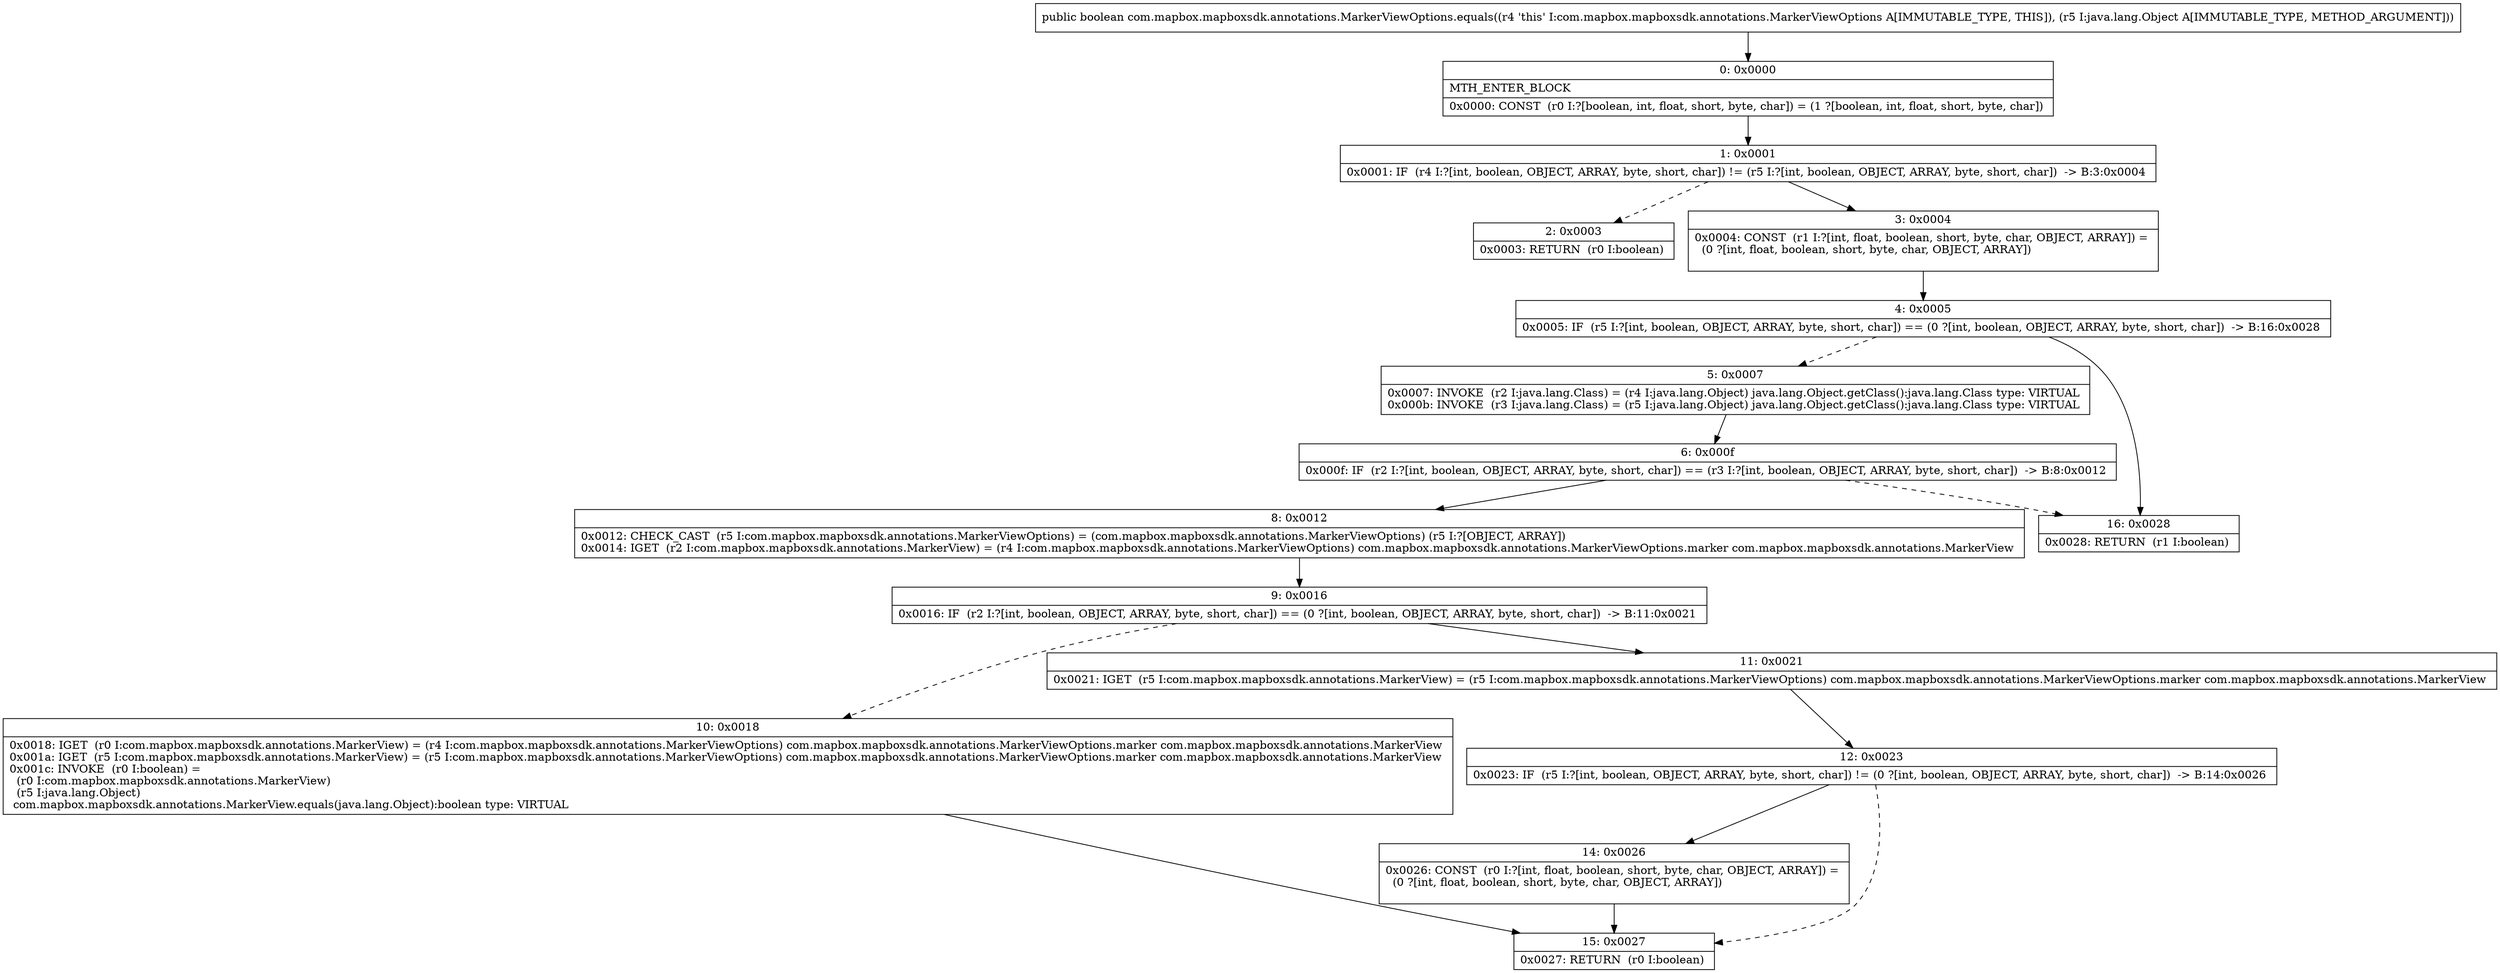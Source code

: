 digraph "CFG forcom.mapbox.mapboxsdk.annotations.MarkerViewOptions.equals(Ljava\/lang\/Object;)Z" {
Node_0 [shape=record,label="{0\:\ 0x0000|MTH_ENTER_BLOCK\l|0x0000: CONST  (r0 I:?[boolean, int, float, short, byte, char]) = (1 ?[boolean, int, float, short, byte, char]) \l}"];
Node_1 [shape=record,label="{1\:\ 0x0001|0x0001: IF  (r4 I:?[int, boolean, OBJECT, ARRAY, byte, short, char]) != (r5 I:?[int, boolean, OBJECT, ARRAY, byte, short, char])  \-\> B:3:0x0004 \l}"];
Node_2 [shape=record,label="{2\:\ 0x0003|0x0003: RETURN  (r0 I:boolean) \l}"];
Node_3 [shape=record,label="{3\:\ 0x0004|0x0004: CONST  (r1 I:?[int, float, boolean, short, byte, char, OBJECT, ARRAY]) = \l  (0 ?[int, float, boolean, short, byte, char, OBJECT, ARRAY])\l \l}"];
Node_4 [shape=record,label="{4\:\ 0x0005|0x0005: IF  (r5 I:?[int, boolean, OBJECT, ARRAY, byte, short, char]) == (0 ?[int, boolean, OBJECT, ARRAY, byte, short, char])  \-\> B:16:0x0028 \l}"];
Node_5 [shape=record,label="{5\:\ 0x0007|0x0007: INVOKE  (r2 I:java.lang.Class) = (r4 I:java.lang.Object) java.lang.Object.getClass():java.lang.Class type: VIRTUAL \l0x000b: INVOKE  (r3 I:java.lang.Class) = (r5 I:java.lang.Object) java.lang.Object.getClass():java.lang.Class type: VIRTUAL \l}"];
Node_6 [shape=record,label="{6\:\ 0x000f|0x000f: IF  (r2 I:?[int, boolean, OBJECT, ARRAY, byte, short, char]) == (r3 I:?[int, boolean, OBJECT, ARRAY, byte, short, char])  \-\> B:8:0x0012 \l}"];
Node_8 [shape=record,label="{8\:\ 0x0012|0x0012: CHECK_CAST  (r5 I:com.mapbox.mapboxsdk.annotations.MarkerViewOptions) = (com.mapbox.mapboxsdk.annotations.MarkerViewOptions) (r5 I:?[OBJECT, ARRAY]) \l0x0014: IGET  (r2 I:com.mapbox.mapboxsdk.annotations.MarkerView) = (r4 I:com.mapbox.mapboxsdk.annotations.MarkerViewOptions) com.mapbox.mapboxsdk.annotations.MarkerViewOptions.marker com.mapbox.mapboxsdk.annotations.MarkerView \l}"];
Node_9 [shape=record,label="{9\:\ 0x0016|0x0016: IF  (r2 I:?[int, boolean, OBJECT, ARRAY, byte, short, char]) == (0 ?[int, boolean, OBJECT, ARRAY, byte, short, char])  \-\> B:11:0x0021 \l}"];
Node_10 [shape=record,label="{10\:\ 0x0018|0x0018: IGET  (r0 I:com.mapbox.mapboxsdk.annotations.MarkerView) = (r4 I:com.mapbox.mapboxsdk.annotations.MarkerViewOptions) com.mapbox.mapboxsdk.annotations.MarkerViewOptions.marker com.mapbox.mapboxsdk.annotations.MarkerView \l0x001a: IGET  (r5 I:com.mapbox.mapboxsdk.annotations.MarkerView) = (r5 I:com.mapbox.mapboxsdk.annotations.MarkerViewOptions) com.mapbox.mapboxsdk.annotations.MarkerViewOptions.marker com.mapbox.mapboxsdk.annotations.MarkerView \l0x001c: INVOKE  (r0 I:boolean) = \l  (r0 I:com.mapbox.mapboxsdk.annotations.MarkerView)\l  (r5 I:java.lang.Object)\l com.mapbox.mapboxsdk.annotations.MarkerView.equals(java.lang.Object):boolean type: VIRTUAL \l}"];
Node_11 [shape=record,label="{11\:\ 0x0021|0x0021: IGET  (r5 I:com.mapbox.mapboxsdk.annotations.MarkerView) = (r5 I:com.mapbox.mapboxsdk.annotations.MarkerViewOptions) com.mapbox.mapboxsdk.annotations.MarkerViewOptions.marker com.mapbox.mapboxsdk.annotations.MarkerView \l}"];
Node_12 [shape=record,label="{12\:\ 0x0023|0x0023: IF  (r5 I:?[int, boolean, OBJECT, ARRAY, byte, short, char]) != (0 ?[int, boolean, OBJECT, ARRAY, byte, short, char])  \-\> B:14:0x0026 \l}"];
Node_14 [shape=record,label="{14\:\ 0x0026|0x0026: CONST  (r0 I:?[int, float, boolean, short, byte, char, OBJECT, ARRAY]) = \l  (0 ?[int, float, boolean, short, byte, char, OBJECT, ARRAY])\l \l}"];
Node_15 [shape=record,label="{15\:\ 0x0027|0x0027: RETURN  (r0 I:boolean) \l}"];
Node_16 [shape=record,label="{16\:\ 0x0028|0x0028: RETURN  (r1 I:boolean) \l}"];
MethodNode[shape=record,label="{public boolean com.mapbox.mapboxsdk.annotations.MarkerViewOptions.equals((r4 'this' I:com.mapbox.mapboxsdk.annotations.MarkerViewOptions A[IMMUTABLE_TYPE, THIS]), (r5 I:java.lang.Object A[IMMUTABLE_TYPE, METHOD_ARGUMENT])) }"];
MethodNode -> Node_0;
Node_0 -> Node_1;
Node_1 -> Node_2[style=dashed];
Node_1 -> Node_3;
Node_3 -> Node_4;
Node_4 -> Node_5[style=dashed];
Node_4 -> Node_16;
Node_5 -> Node_6;
Node_6 -> Node_8;
Node_6 -> Node_16[style=dashed];
Node_8 -> Node_9;
Node_9 -> Node_10[style=dashed];
Node_9 -> Node_11;
Node_10 -> Node_15;
Node_11 -> Node_12;
Node_12 -> Node_14;
Node_12 -> Node_15[style=dashed];
Node_14 -> Node_15;
}

